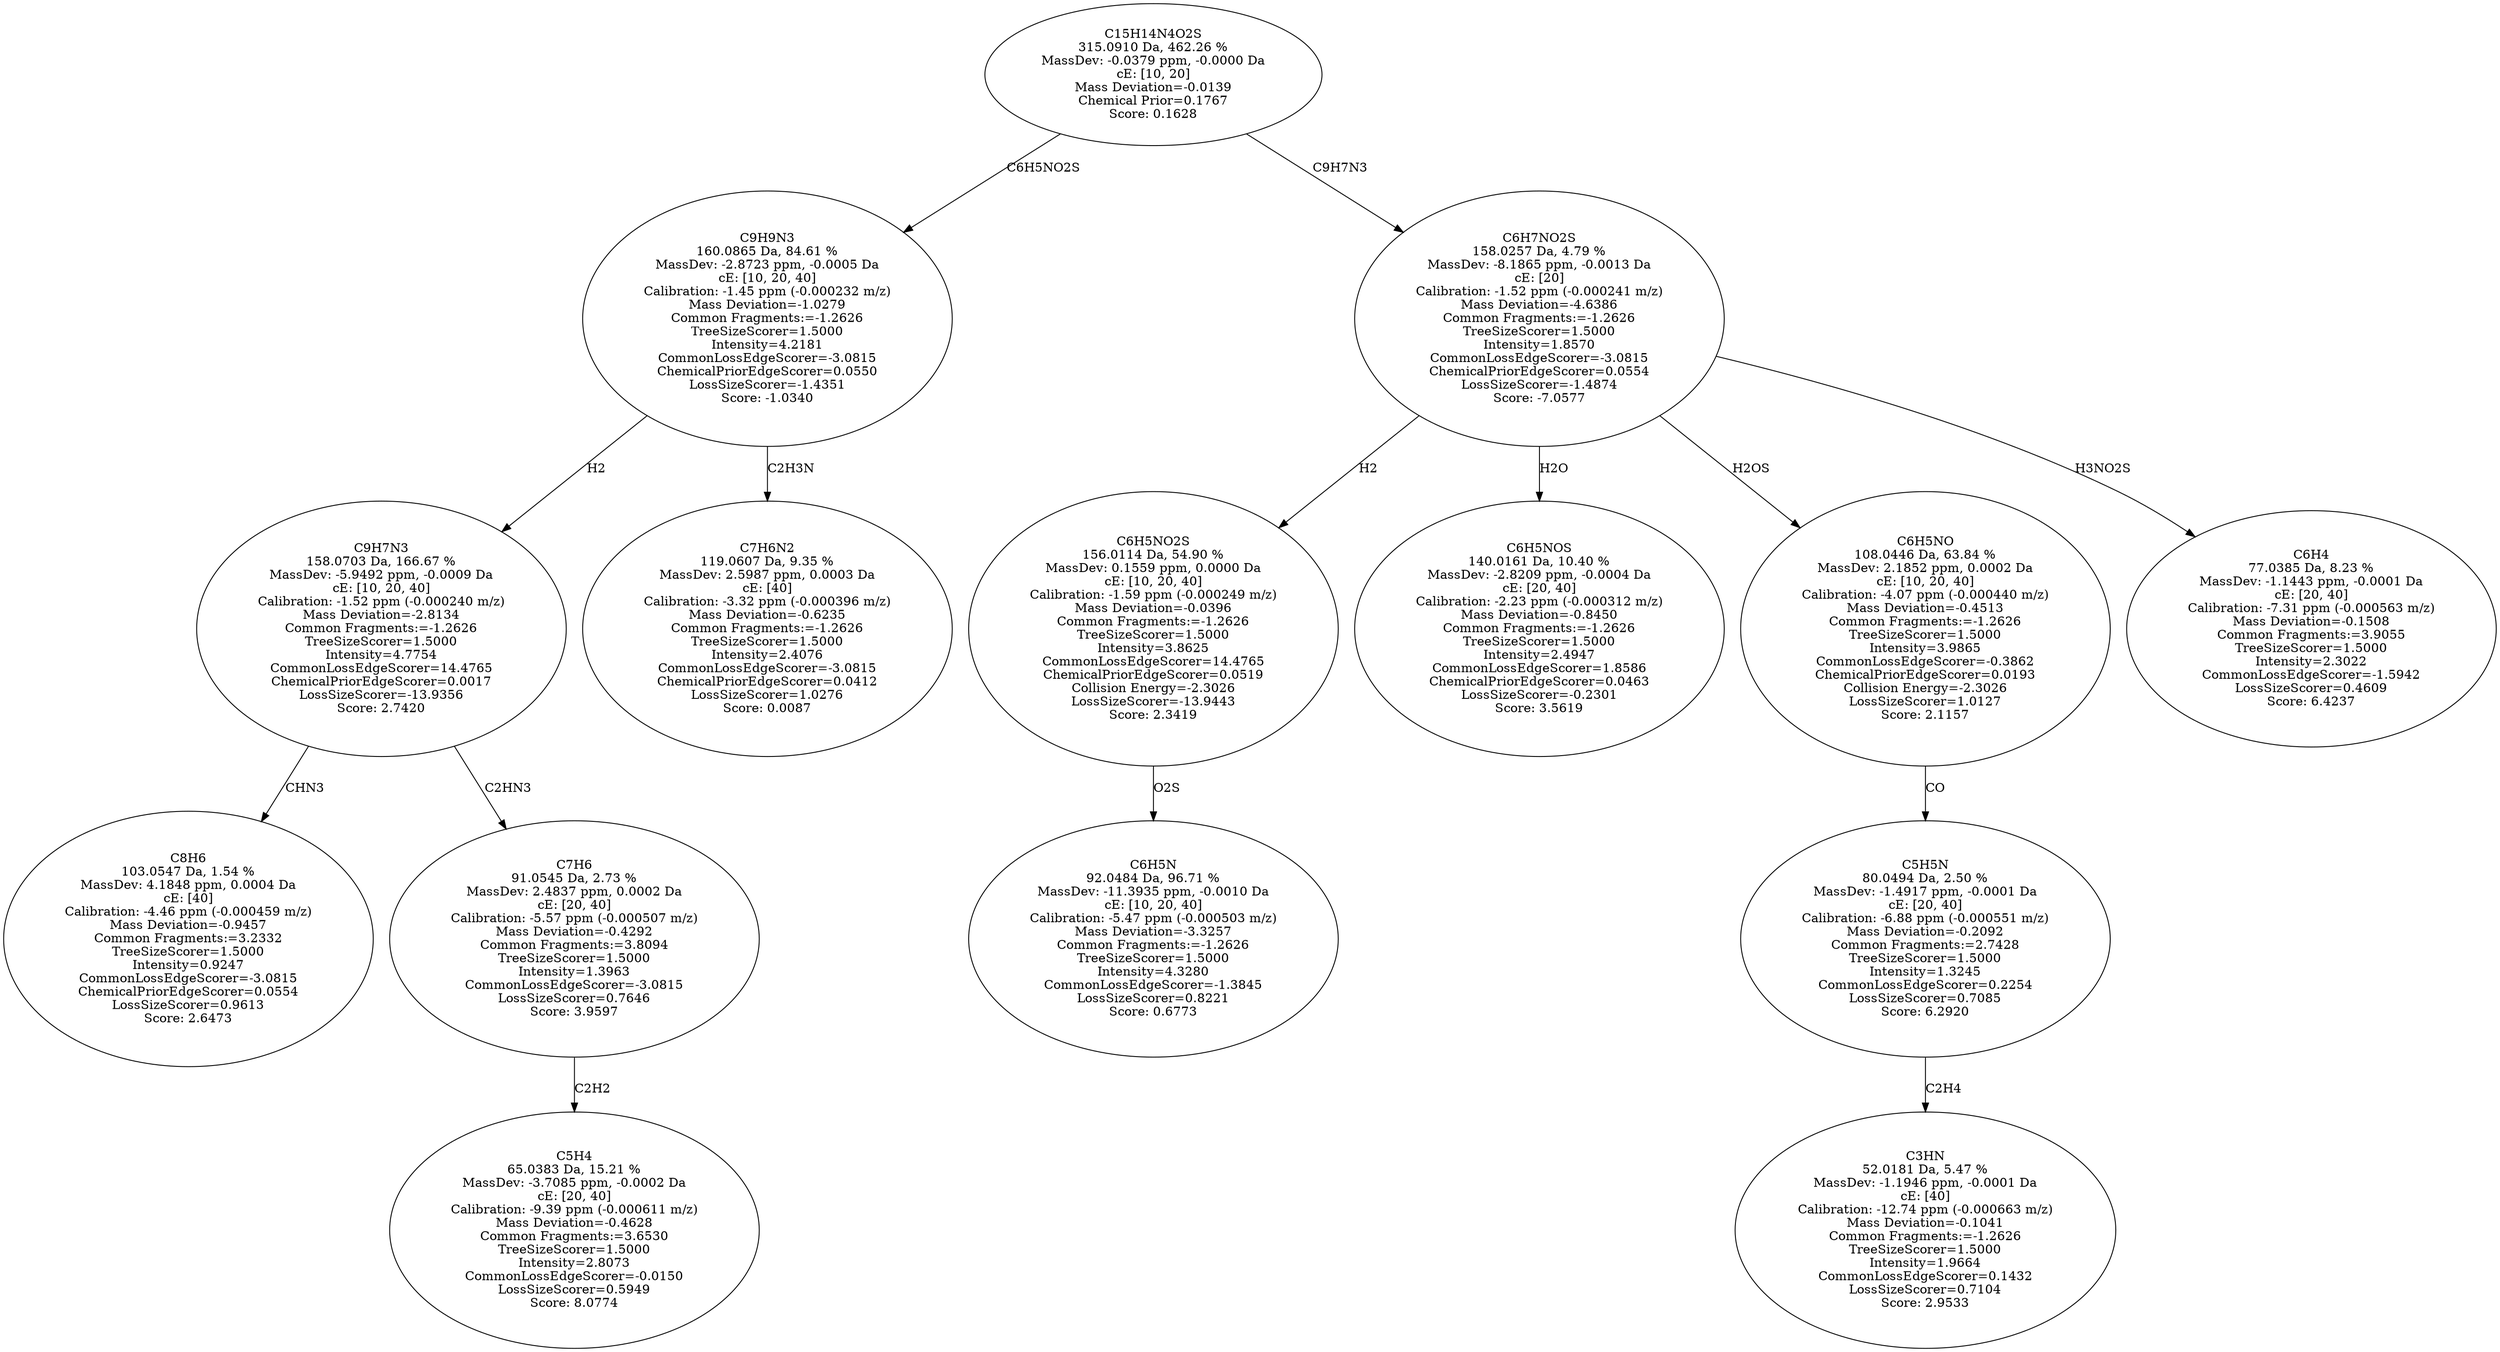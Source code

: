strict digraph {
v1 [label="C8H6\n103.0547 Da, 1.54 %\nMassDev: 4.1848 ppm, 0.0004 Da\ncE: [40]\nCalibration: -4.46 ppm (-0.000459 m/z)\nMass Deviation=-0.9457\nCommon Fragments:=3.2332\nTreeSizeScorer=1.5000\nIntensity=0.9247\nCommonLossEdgeScorer=-3.0815\nChemicalPriorEdgeScorer=0.0554\nLossSizeScorer=0.9613\nScore: 2.6473"];
v2 [label="C5H4\n65.0383 Da, 15.21 %\nMassDev: -3.7085 ppm, -0.0002 Da\ncE: [20, 40]\nCalibration: -9.39 ppm (-0.000611 m/z)\nMass Deviation=-0.4628\nCommon Fragments:=3.6530\nTreeSizeScorer=1.5000\nIntensity=2.8073\nCommonLossEdgeScorer=-0.0150\nLossSizeScorer=0.5949\nScore: 8.0774"];
v3 [label="C7H6\n91.0545 Da, 2.73 %\nMassDev: 2.4837 ppm, 0.0002 Da\ncE: [20, 40]\nCalibration: -5.57 ppm (-0.000507 m/z)\nMass Deviation=-0.4292\nCommon Fragments:=3.8094\nTreeSizeScorer=1.5000\nIntensity=1.3963\nCommonLossEdgeScorer=-3.0815\nLossSizeScorer=0.7646\nScore: 3.9597"];
v4 [label="C9H7N3\n158.0703 Da, 166.67 %\nMassDev: -5.9492 ppm, -0.0009 Da\ncE: [10, 20, 40]\nCalibration: -1.52 ppm (-0.000240 m/z)\nMass Deviation=-2.8134\nCommon Fragments:=-1.2626\nTreeSizeScorer=1.5000\nIntensity=4.7754\nCommonLossEdgeScorer=14.4765\nChemicalPriorEdgeScorer=0.0017\nLossSizeScorer=-13.9356\nScore: 2.7420"];
v5 [label="C7H6N2\n119.0607 Da, 9.35 %\nMassDev: 2.5987 ppm, 0.0003 Da\ncE: [40]\nCalibration: -3.32 ppm (-0.000396 m/z)\nMass Deviation=-0.6235\nCommon Fragments:=-1.2626\nTreeSizeScorer=1.5000\nIntensity=2.4076\nCommonLossEdgeScorer=-3.0815\nChemicalPriorEdgeScorer=0.0412\nLossSizeScorer=1.0276\nScore: 0.0087"];
v6 [label="C9H9N3\n160.0865 Da, 84.61 %\nMassDev: -2.8723 ppm, -0.0005 Da\ncE: [10, 20, 40]\nCalibration: -1.45 ppm (-0.000232 m/z)\nMass Deviation=-1.0279\nCommon Fragments:=-1.2626\nTreeSizeScorer=1.5000\nIntensity=4.2181\nCommonLossEdgeScorer=-3.0815\nChemicalPriorEdgeScorer=0.0550\nLossSizeScorer=-1.4351\nScore: -1.0340"];
v7 [label="C6H5N\n92.0484 Da, 96.71 %\nMassDev: -11.3935 ppm, -0.0010 Da\ncE: [10, 20, 40]\nCalibration: -5.47 ppm (-0.000503 m/z)\nMass Deviation=-3.3257\nCommon Fragments:=-1.2626\nTreeSizeScorer=1.5000\nIntensity=4.3280\nCommonLossEdgeScorer=-1.3845\nLossSizeScorer=0.8221\nScore: 0.6773"];
v8 [label="C6H5NO2S\n156.0114 Da, 54.90 %\nMassDev: 0.1559 ppm, 0.0000 Da\ncE: [10, 20, 40]\nCalibration: -1.59 ppm (-0.000249 m/z)\nMass Deviation=-0.0396\nCommon Fragments:=-1.2626\nTreeSizeScorer=1.5000\nIntensity=3.8625\nCommonLossEdgeScorer=14.4765\nChemicalPriorEdgeScorer=0.0519\nCollision Energy=-2.3026\nLossSizeScorer=-13.9443\nScore: 2.3419"];
v9 [label="C6H5NOS\n140.0161 Da, 10.40 %\nMassDev: -2.8209 ppm, -0.0004 Da\ncE: [20, 40]\nCalibration: -2.23 ppm (-0.000312 m/z)\nMass Deviation=-0.8450\nCommon Fragments:=-1.2626\nTreeSizeScorer=1.5000\nIntensity=2.4947\nCommonLossEdgeScorer=1.8586\nChemicalPriorEdgeScorer=0.0463\nLossSizeScorer=-0.2301\nScore: 3.5619"];
v10 [label="C3HN\n52.0181 Da, 5.47 %\nMassDev: -1.1946 ppm, -0.0001 Da\ncE: [40]\nCalibration: -12.74 ppm (-0.000663 m/z)\nMass Deviation=-0.1041\nCommon Fragments:=-1.2626\nTreeSizeScorer=1.5000\nIntensity=1.9664\nCommonLossEdgeScorer=0.1432\nLossSizeScorer=0.7104\nScore: 2.9533"];
v11 [label="C5H5N\n80.0494 Da, 2.50 %\nMassDev: -1.4917 ppm, -0.0001 Da\ncE: [20, 40]\nCalibration: -6.88 ppm (-0.000551 m/z)\nMass Deviation=-0.2092\nCommon Fragments:=2.7428\nTreeSizeScorer=1.5000\nIntensity=1.3245\nCommonLossEdgeScorer=0.2254\nLossSizeScorer=0.7085\nScore: 6.2920"];
v12 [label="C6H5NO\n108.0446 Da, 63.84 %\nMassDev: 2.1852 ppm, 0.0002 Da\ncE: [10, 20, 40]\nCalibration: -4.07 ppm (-0.000440 m/z)\nMass Deviation=-0.4513\nCommon Fragments:=-1.2626\nTreeSizeScorer=1.5000\nIntensity=3.9865\nCommonLossEdgeScorer=-0.3862\nChemicalPriorEdgeScorer=0.0193\nCollision Energy=-2.3026\nLossSizeScorer=1.0127\nScore: 2.1157"];
v13 [label="C6H4\n77.0385 Da, 8.23 %\nMassDev: -1.1443 ppm, -0.0001 Da\ncE: [20, 40]\nCalibration: -7.31 ppm (-0.000563 m/z)\nMass Deviation=-0.1508\nCommon Fragments:=3.9055\nTreeSizeScorer=1.5000\nIntensity=2.3022\nCommonLossEdgeScorer=-1.5942\nLossSizeScorer=0.4609\nScore: 6.4237"];
v14 [label="C6H7NO2S\n158.0257 Da, 4.79 %\nMassDev: -8.1865 ppm, -0.0013 Da\ncE: [20]\nCalibration: -1.52 ppm (-0.000241 m/z)\nMass Deviation=-4.6386\nCommon Fragments:=-1.2626\nTreeSizeScorer=1.5000\nIntensity=1.8570\nCommonLossEdgeScorer=-3.0815\nChemicalPriorEdgeScorer=0.0554\nLossSizeScorer=-1.4874\nScore: -7.0577"];
v15 [label="C15H14N4O2S\n315.0910 Da, 462.26 %\nMassDev: -0.0379 ppm, -0.0000 Da\ncE: [10, 20]\nMass Deviation=-0.0139\nChemical Prior=0.1767\nScore: 0.1628"];
v4 -> v1 [label="CHN3"];
v3 -> v2 [label="C2H2"];
v4 -> v3 [label="C2HN3"];
v6 -> v4 [label="H2"];
v6 -> v5 [label="C2H3N"];
v15 -> v6 [label="C6H5NO2S"];
v8 -> v7 [label="O2S"];
v14 -> v8 [label="H2"];
v14 -> v9 [label="H2O"];
v11 -> v10 [label="C2H4"];
v12 -> v11 [label="CO"];
v14 -> v12 [label="H2OS"];
v14 -> v13 [label="H3NO2S"];
v15 -> v14 [label="C9H7N3"];
}